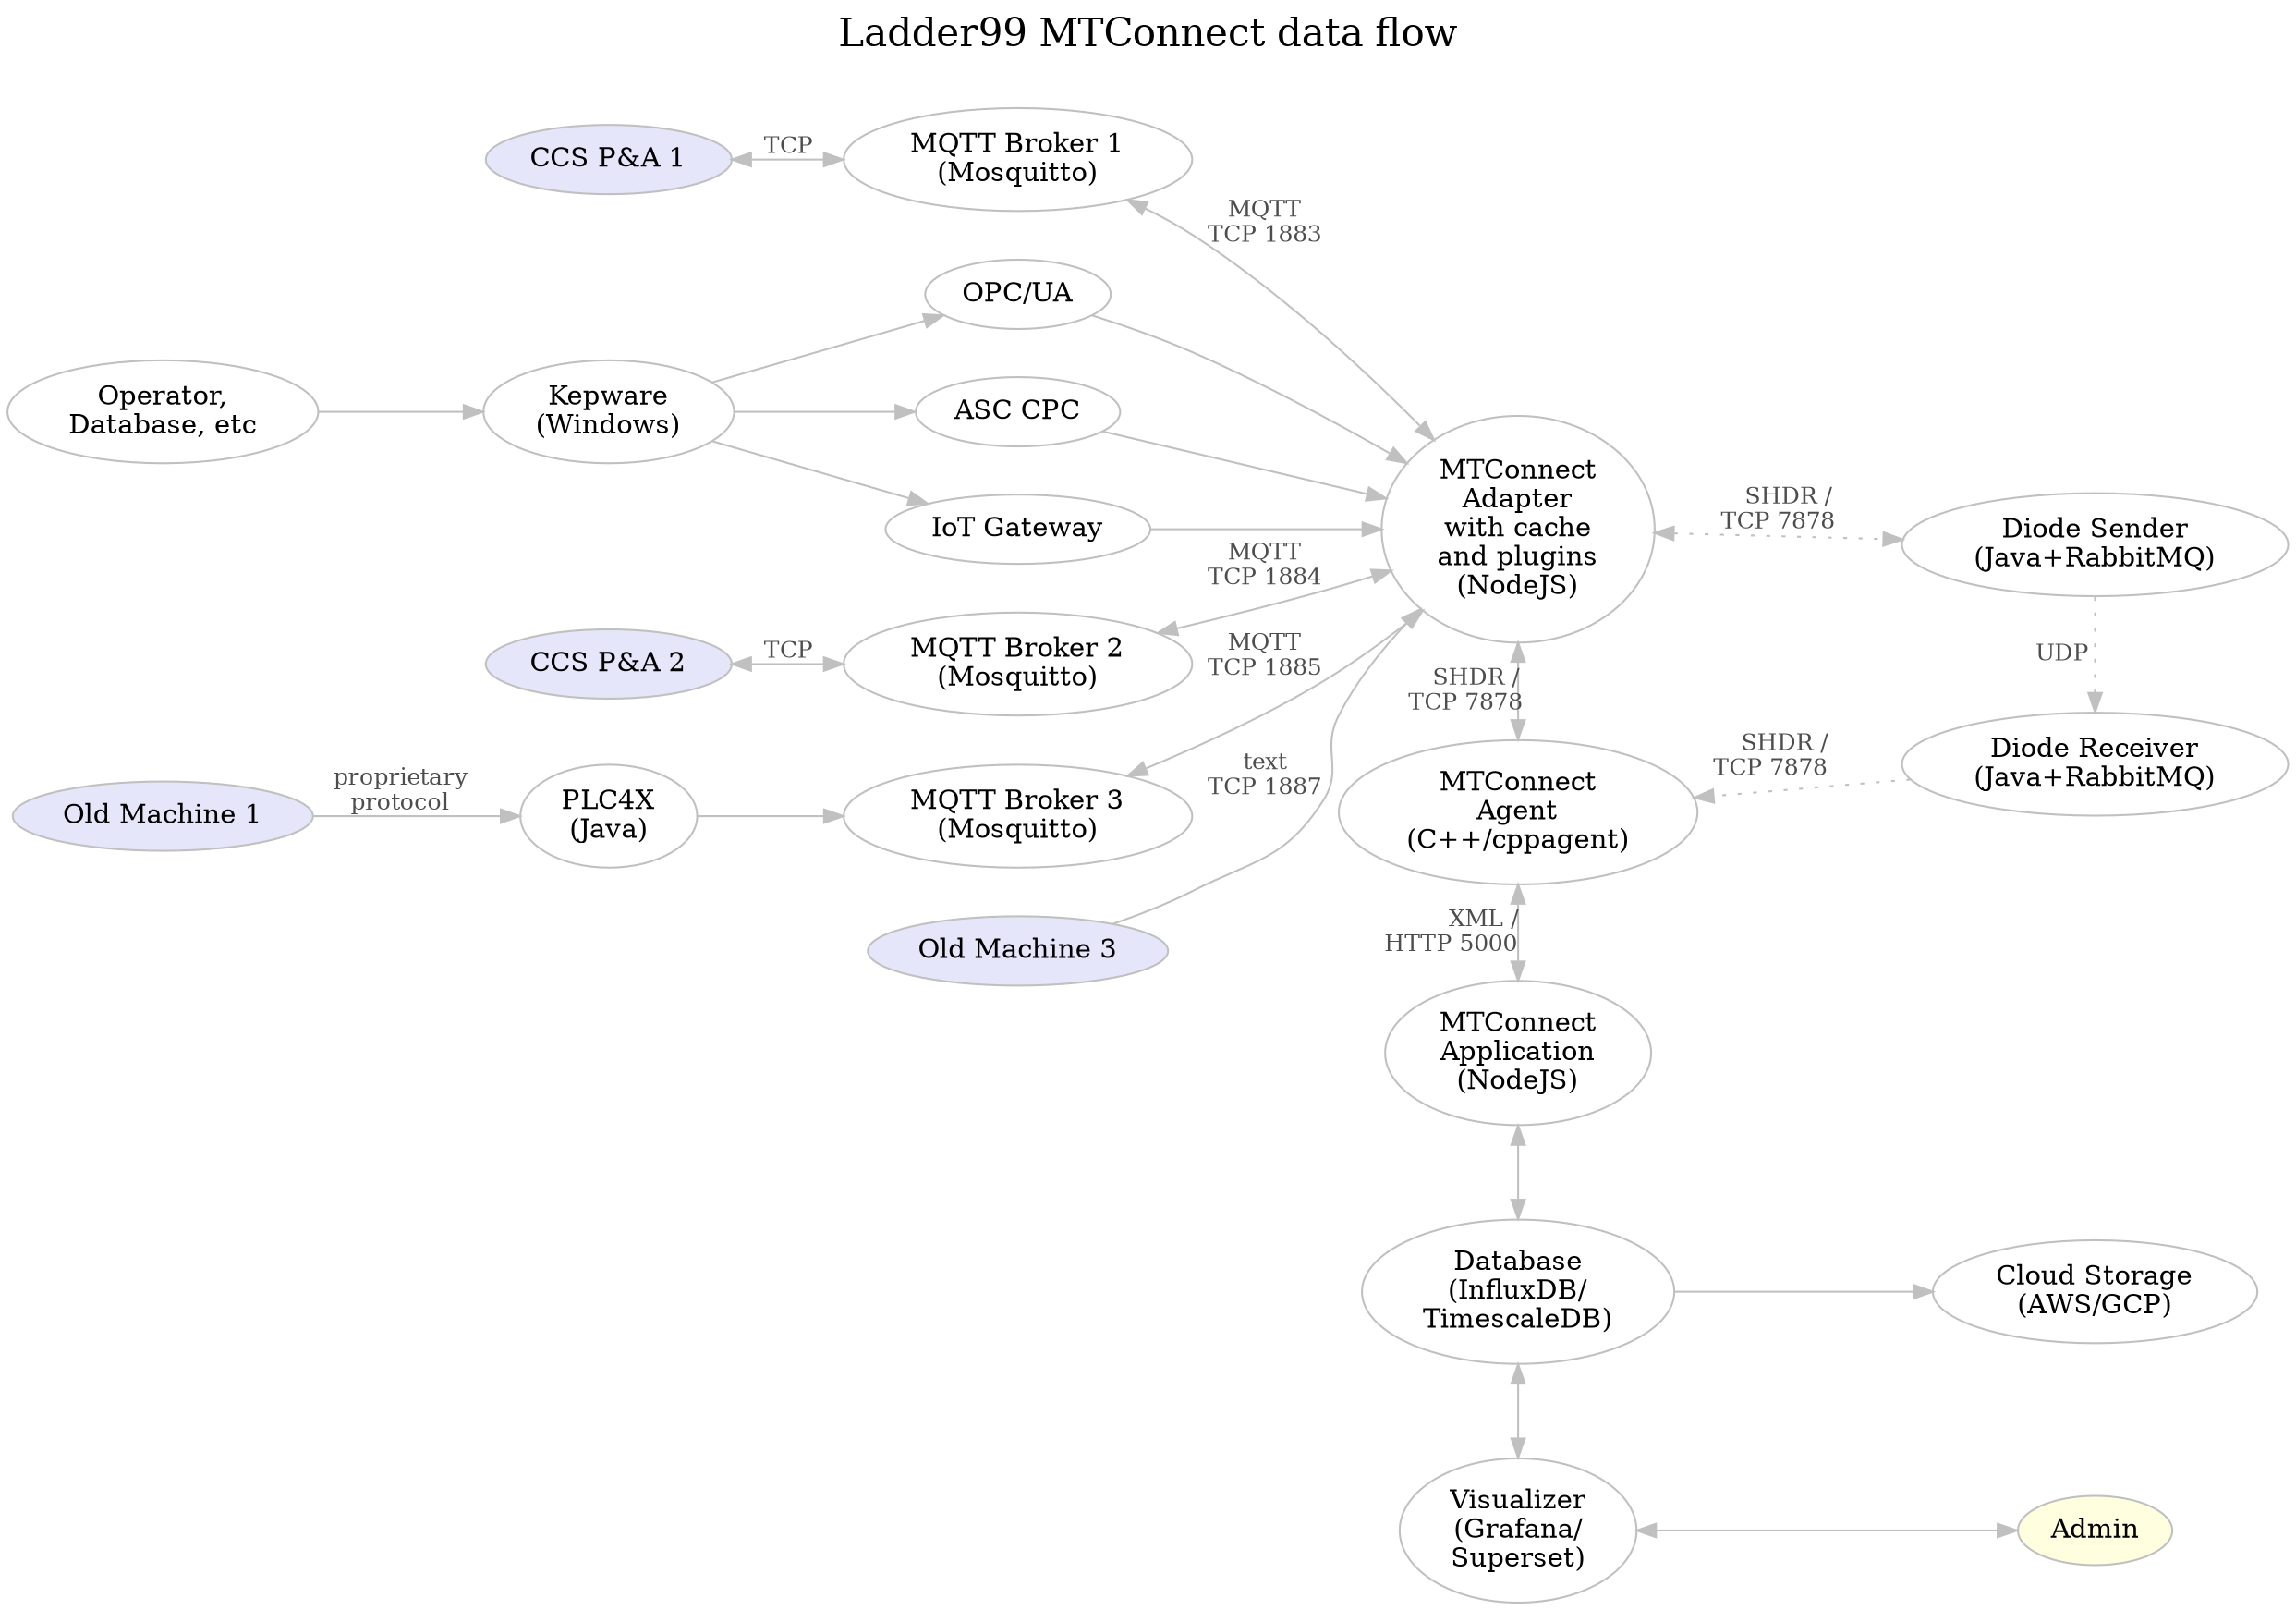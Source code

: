 digraph "ladder99-adapter" {

  // styles
  graph [ label="Ladder99 MTConnect data flow\n "; color=lightgray; ];
  graph [ fontsize=20 ];
  graph [ labelloc=t ];
  graph [ ranksep=0.2 ];
  graph [ nodesep=0.35 ];
  graph [ rankdir=LR; ] // left-to-right
  node [ color=gray; fillcolor=white; style=filled ];
  edge [ color=gray ];
  edge [ fontsize=12; fontcolor=gray30; ];

  // nodes
  PA1 [ fillcolor=lavender; label="CCS P&A 1" ];
  PA2 [ fillcolor=lavender; label="CCS P&A 2" ];
  OldMachine1 [ fillcolor=lavender; label="Old Machine 1" ];
  PLC4X [ label="PLC4X\n(Java)" ];
  // OldMachine2 [ fillcolor=lavender; label="Old Machine 2" ];
  Various [ label="Operator,\nDatabase, etc"];
  Kepware [ label="Kepware\n(Windows)"];
  OPC [ label="OPC/UA" ];
  CPC [ label="ASC CPC" ];
  Gateway [ label="IoT Gateway"];
  Broker1 [ label="MQTT Broker 1\n(Mosquitto)" ];
  Broker2 [ label="MQTT Broker 2\n(Mosquitto)" ];
  Broker3 [ label="MQTT Broker 3\n(Mosquitto)" ];
  // Broker4 [ label="MQTT Broker 4\n(Mosquitto)" ];
  OldMachine3 [ fillcolor=lavender; label="Old Machine 3" ];
  Adapter [ label="MTConnect\nAdapter\nwith cache\nand plugins\n(NodeJS)" ];
  // Device1Sheet [ fillcolor=greenyellow; label="device1.sheet" ];
  // Device1Yaml [ fillcolor=greenyellow; label="device1.yaml" ];
  // Device1Js [ label="device1.js" ];
  // Device2Sheet [ fillcolor=greenyellow; label="device2.sheet" ];
  // Device2Yaml [ fillcolor=greenyellow; label="device2.yaml" ];
  // Device2Js [ label="device2.js" ];
  DiodeSender [ label="Diode Sender\n(Java+RabbitMQ)" ];
  DiodeReceiver [ label="Diode Receiver\n(Java+RabbitMQ)" ];
  // DevicesXml [ label="devices.xml" ];
  Agent [ label="MTConnect\nAgent\n(C++/cppagent)" ];
  Application [ label="MTConnect\nApplication\n(NodeJS)" ];
  Database [ label="Database\n(InfluxDB/\nTimescaleDB)" ];
  Visualizer [ label="Visualizer\n(Grafana/\nSuperset)" ];
  Cloud [ label="Cloud Storage\n(AWS/GCP)" ];
  Admin [ fillcolor=lightyellow ];
  // LOI [ label="LOI\n(SvelteJS)" ];
  // Operator [ fillcolor=lightyellow ];

  // edges
  PA1 -> Broker1 [ label="  TCP  ", dir=both ];
  // PA1 -> Kepware [ label="", dir=both ];
  PA2 -> Broker2 [ label="  TCP  ", dir=both ];
  OldMachine1 -> PLC4X [ label="proprietary\nprotocol" ];
  PLC4X -> Broker3 [ label="" ];
  // OldMachine2 -> Kepware [ label="proprietary\nprotocol" ];
  // Kepware -> Broker4 [ label="TCP" ];
  // Kepware -> Adapter [ label="text\nTCP" ];
  Various -> Kepware;
  Kepware -> OPC;
  Kepware -> CPC;
  Kepware -> Gateway;
  OPC -> Adapter;
  CPC -> Adapter;
  Gateway -> Adapter;
  OldMachine3 -> Adapter [ label="text\nTCP 1887" ];
  Broker1 -> Adapter [ label="MQTT\nTCP 1883", dir=both ];
  Broker2 -> Adapter [ label="MQTT\nTCP 1884", dir=both ];
  Broker3 -> Adapter [ label="MQTT\nTCP 1885", dir=both ];
  // Broker4 -> Adapter [ label="MQTT\nTCP 1886", dir=both ];
  
  Adapter -> Agent [ label="SHDR /   \nTCP 7878      ", dir=both ];

  Adapter -> DiodeSender [ label="SHDR /   \nTCP 7878      ", dir=both, style=dotted ];
  DiodeSender -> DiodeReceiver [ label="UDP    ", style=dotted ];
  DiodeReceiver -> Agent [ label="SHDR /    \nTCP 7878        ", style=dotted ];
  
  // Device1Sheet -> Device1Yaml [ label="feeds into" ];
  // Device1Yaml -> Device1Js [ label="generates" ];
  // Device1Js -> Proxy1 [ label="used by" ];
  // Device2Sheet -> Device2Yaml [ label="feeds into" ];
  // Device2Yaml -> Device2Js [ label="generates" ];
  // Device2Js -> Proxy2 [ label="used by" ];
  // Device1Yaml -> DevicesXml [ label="generates" ];
  // Device2Yaml -> DevicesXml [ label="generates" ];
  // DiodeSender -> DiodeReceiver [ label="UDP    " ];
  // DiodeReceiver -> Agent [ label="SHDR /    \nTCP 7878        " ];
  // Adapter -> Agent [ label="SHDR/\nTCP 7878" ];
  // DevicesXml -> Agent [ label="used by" ];
  Agent -> Application [ dir=both; label="XML / \nHTTP 5000          " ];
  Application -> Database [ dir=both ];
  Database -> Visualizer [ dir=both ];
  Database -> Cloud;
  Visualizer -> Admin [ dir=both ];
  // Application -> LOI;
  // LOI -> Operator;

  // rank
  // { rank=same; DiodeSender DiodeReceiver Agent Application Database Visualizer };
  { rank=same; Adapter Agent Application Database Visualizer };
  { rank=same; DiodeSender DiodeReceiver Cloud Admin };
}
